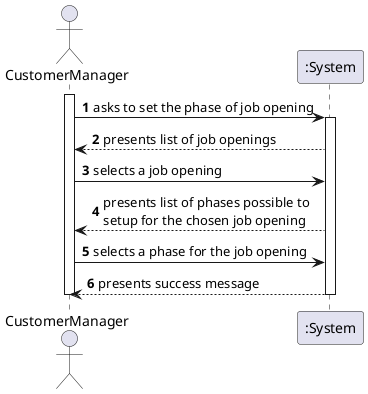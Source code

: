 @startuml

autonumber
actor "CustomerManager" as CM

activate CM
CM -> ":System": asks to set the phase of job opening

activate ":System"
":System" --> CM : presents list of job openings
CM -> ":System": selects a job opening
":System" --> CM : presents list of phases possible to \nsetup for the chosen job opening
CM -> ":System": selects a phase for the job opening
":System" --> CM : presents success message

deactivate ":System"
deactivate CM

@enduml
